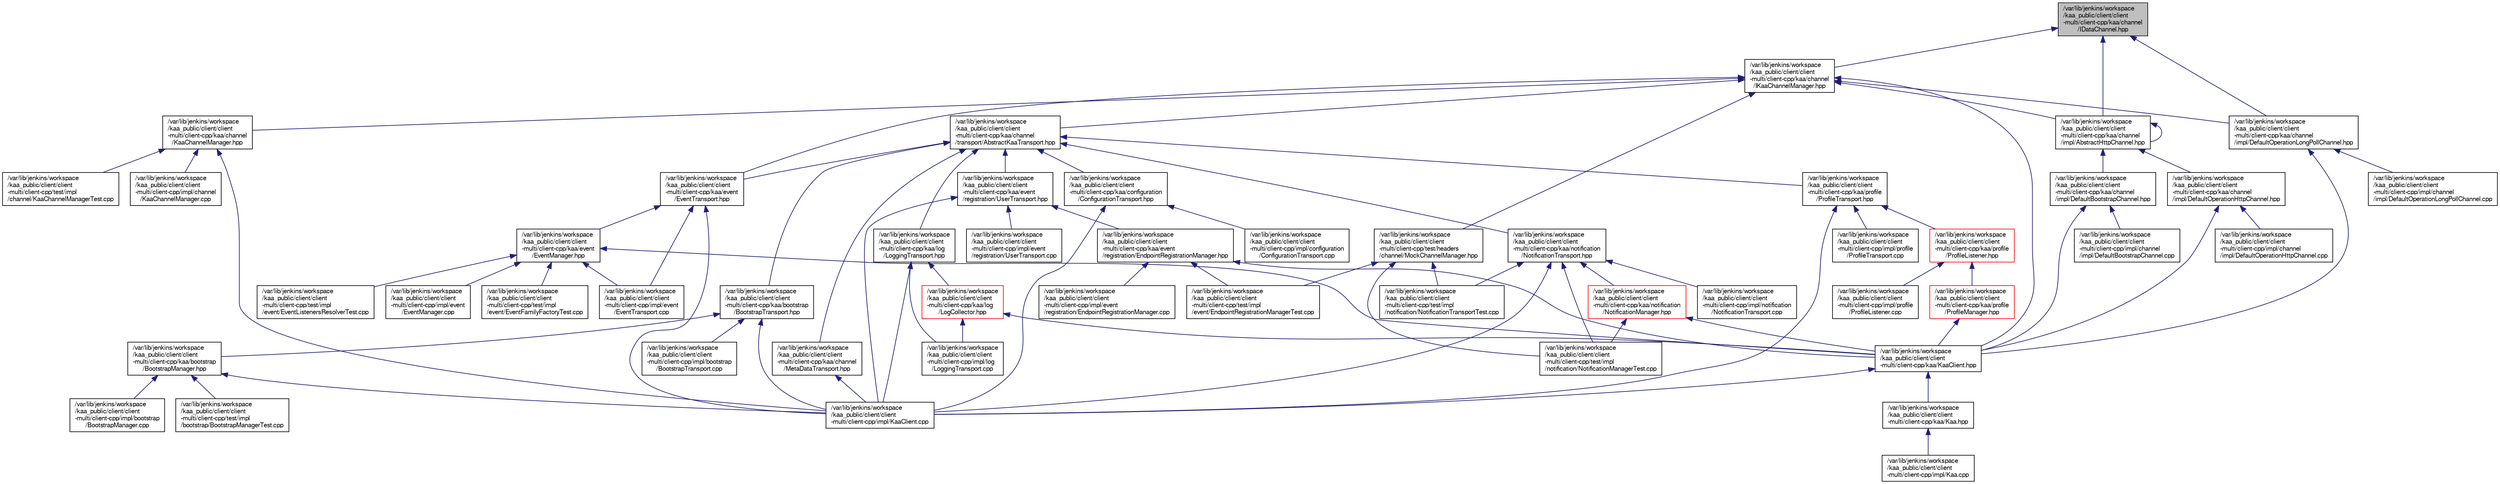 digraph "/var/lib/jenkins/workspace/kaa_public/client/client-multi/client-cpp/kaa/channel/IDataChannel.hpp"
{
  bgcolor="transparent";
  edge [fontname="FreeSans",fontsize="10",labelfontname="FreeSans",labelfontsize="10"];
  node [fontname="FreeSans",fontsize="10",shape=record];
  Node1 [label="/var/lib/jenkins/workspace\l/kaa_public/client/client\l-multi/client-cpp/kaa/channel\l/IDataChannel.hpp",height=0.2,width=0.4,color="black", fillcolor="grey75", style="filled" fontcolor="black"];
  Node1 -> Node2 [dir="back",color="midnightblue",fontsize="10",style="solid",fontname="FreeSans"];
  Node2 [label="/var/lib/jenkins/workspace\l/kaa_public/client/client\l-multi/client-cpp/kaa/channel\l/IKaaChannelManager.hpp",height=0.2,width=0.4,color="black",URL="$IKaaChannelManager_8hpp.html"];
  Node2 -> Node3 [dir="back",color="midnightblue",fontsize="10",style="solid",fontname="FreeSans"];
  Node3 [label="/var/lib/jenkins/workspace\l/kaa_public/client/client\l-multi/client-cpp/kaa/channel\l/transport/AbstractKaaTransport.hpp",height=0.2,width=0.4,color="black",URL="$AbstractKaaTransport_8hpp.html"];
  Node3 -> Node4 [dir="back",color="midnightblue",fontsize="10",style="solid",fontname="FreeSans"];
  Node4 [label="/var/lib/jenkins/workspace\l/kaa_public/client/client\l-multi/client-cpp/kaa/bootstrap\l/BootstrapTransport.hpp",height=0.2,width=0.4,color="black",URL="$BootstrapTransport_8hpp.html"];
  Node4 -> Node5 [dir="back",color="midnightblue",fontsize="10",style="solid",fontname="FreeSans"];
  Node5 [label="/var/lib/jenkins/workspace\l/kaa_public/client/client\l-multi/client-cpp/kaa/bootstrap\l/BootstrapManager.hpp",height=0.2,width=0.4,color="black",URL="$BootstrapManager_8hpp.html"];
  Node5 -> Node6 [dir="back",color="midnightblue",fontsize="10",style="solid",fontname="FreeSans"];
  Node6 [label="/var/lib/jenkins/workspace\l/kaa_public/client/client\l-multi/client-cpp/impl/bootstrap\l/BootstrapManager.cpp",height=0.2,width=0.4,color="black",URL="$BootstrapManager_8cpp.html"];
  Node5 -> Node7 [dir="back",color="midnightblue",fontsize="10",style="solid",fontname="FreeSans"];
  Node7 [label="/var/lib/jenkins/workspace\l/kaa_public/client/client\l-multi/client-cpp/impl/KaaClient.cpp",height=0.2,width=0.4,color="black",URL="$KaaClient_8cpp.html"];
  Node5 -> Node8 [dir="back",color="midnightblue",fontsize="10",style="solid",fontname="FreeSans"];
  Node8 [label="/var/lib/jenkins/workspace\l/kaa_public/client/client\l-multi/client-cpp/test/impl\l/bootstrap/BootstrapManagerTest.cpp",height=0.2,width=0.4,color="black",URL="$BootstrapManagerTest_8cpp.html"];
  Node4 -> Node9 [dir="back",color="midnightblue",fontsize="10",style="solid",fontname="FreeSans"];
  Node9 [label="/var/lib/jenkins/workspace\l/kaa_public/client/client\l-multi/client-cpp/impl/bootstrap\l/BootstrapTransport.cpp",height=0.2,width=0.4,color="black",URL="$BootstrapTransport_8cpp.html"];
  Node4 -> Node7 [dir="back",color="midnightblue",fontsize="10",style="solid",fontname="FreeSans"];
  Node3 -> Node10 [dir="back",color="midnightblue",fontsize="10",style="solid",fontname="FreeSans"];
  Node10 [label="/var/lib/jenkins/workspace\l/kaa_public/client/client\l-multi/client-cpp/kaa/configuration\l/ConfigurationTransport.hpp",height=0.2,width=0.4,color="black",URL="$ConfigurationTransport_8hpp.html"];
  Node10 -> Node11 [dir="back",color="midnightblue",fontsize="10",style="solid",fontname="FreeSans"];
  Node11 [label="/var/lib/jenkins/workspace\l/kaa_public/client/client\l-multi/client-cpp/impl/configuration\l/ConfigurationTransport.cpp",height=0.2,width=0.4,color="black",URL="$ConfigurationTransport_8cpp.html"];
  Node10 -> Node7 [dir="back",color="midnightblue",fontsize="10",style="solid",fontname="FreeSans"];
  Node3 -> Node12 [dir="back",color="midnightblue",fontsize="10",style="solid",fontname="FreeSans"];
  Node12 [label="/var/lib/jenkins/workspace\l/kaa_public/client/client\l-multi/client-cpp/kaa/event\l/EventTransport.hpp",height=0.2,width=0.4,color="black",URL="$EventTransport_8hpp.html"];
  Node12 -> Node13 [dir="back",color="midnightblue",fontsize="10",style="solid",fontname="FreeSans"];
  Node13 [label="/var/lib/jenkins/workspace\l/kaa_public/client/client\l-multi/client-cpp/kaa/event\l/EventManager.hpp",height=0.2,width=0.4,color="black",URL="$EventManager_8hpp.html"];
  Node13 -> Node14 [dir="back",color="midnightblue",fontsize="10",style="solid",fontname="FreeSans"];
  Node14 [label="/var/lib/jenkins/workspace\l/kaa_public/client/client\l-multi/client-cpp/impl/event\l/EventManager.cpp",height=0.2,width=0.4,color="black",URL="$EventManager_8cpp.html"];
  Node13 -> Node15 [dir="back",color="midnightblue",fontsize="10",style="solid",fontname="FreeSans"];
  Node15 [label="/var/lib/jenkins/workspace\l/kaa_public/client/client\l-multi/client-cpp/impl/event\l/EventTransport.cpp",height=0.2,width=0.4,color="black",URL="$EventTransport_8cpp.html"];
  Node13 -> Node16 [dir="back",color="midnightblue",fontsize="10",style="solid",fontname="FreeSans"];
  Node16 [label="/var/lib/jenkins/workspace\l/kaa_public/client/client\l-multi/client-cpp/kaa/KaaClient.hpp",height=0.2,width=0.4,color="black",URL="$KaaClient_8hpp.html"];
  Node16 -> Node17 [dir="back",color="midnightblue",fontsize="10",style="solid",fontname="FreeSans"];
  Node17 [label="/var/lib/jenkins/workspace\l/kaa_public/client/client\l-multi/client-cpp/kaa/Kaa.hpp",height=0.2,width=0.4,color="black",URL="$Kaa_8hpp.html"];
  Node17 -> Node18 [dir="back",color="midnightblue",fontsize="10",style="solid",fontname="FreeSans"];
  Node18 [label="/var/lib/jenkins/workspace\l/kaa_public/client/client\l-multi/client-cpp/impl/Kaa.cpp",height=0.2,width=0.4,color="black",URL="$Kaa_8cpp.html"];
  Node16 -> Node7 [dir="back",color="midnightblue",fontsize="10",style="solid",fontname="FreeSans"];
  Node13 -> Node19 [dir="back",color="midnightblue",fontsize="10",style="solid",fontname="FreeSans"];
  Node19 [label="/var/lib/jenkins/workspace\l/kaa_public/client/client\l-multi/client-cpp/test/impl\l/event/EventFamilyFactoryTest.cpp",height=0.2,width=0.4,color="black",URL="$EventFamilyFactoryTest_8cpp.html"];
  Node13 -> Node20 [dir="back",color="midnightblue",fontsize="10",style="solid",fontname="FreeSans"];
  Node20 [label="/var/lib/jenkins/workspace\l/kaa_public/client/client\l-multi/client-cpp/test/impl\l/event/EventListenersResolverTest.cpp",height=0.2,width=0.4,color="black",URL="$EventListenersResolverTest_8cpp.html"];
  Node12 -> Node15 [dir="back",color="midnightblue",fontsize="10",style="solid",fontname="FreeSans"];
  Node12 -> Node7 [dir="back",color="midnightblue",fontsize="10",style="solid",fontname="FreeSans"];
  Node3 -> Node21 [dir="back",color="midnightblue",fontsize="10",style="solid",fontname="FreeSans"];
  Node21 [label="/var/lib/jenkins/workspace\l/kaa_public/client/client\l-multi/client-cpp/kaa/event\l/registration/UserTransport.hpp",height=0.2,width=0.4,color="black",URL="$UserTransport_8hpp.html"];
  Node21 -> Node22 [dir="back",color="midnightblue",fontsize="10",style="solid",fontname="FreeSans"];
  Node22 [label="/var/lib/jenkins/workspace\l/kaa_public/client/client\l-multi/client-cpp/kaa/event\l/registration/EndpointRegistrationManager.hpp",height=0.2,width=0.4,color="black",URL="$EndpointRegistrationManager_8hpp.html"];
  Node22 -> Node23 [dir="back",color="midnightblue",fontsize="10",style="solid",fontname="FreeSans"];
  Node23 [label="/var/lib/jenkins/workspace\l/kaa_public/client/client\l-multi/client-cpp/impl/event\l/registration/EndpointRegistrationManager.cpp",height=0.2,width=0.4,color="black",URL="$EndpointRegistrationManager_8cpp.html"];
  Node22 -> Node16 [dir="back",color="midnightblue",fontsize="10",style="solid",fontname="FreeSans"];
  Node22 -> Node24 [dir="back",color="midnightblue",fontsize="10",style="solid",fontname="FreeSans"];
  Node24 [label="/var/lib/jenkins/workspace\l/kaa_public/client/client\l-multi/client-cpp/test/impl\l/event/EndpointRegistrationManagerTest.cpp",height=0.2,width=0.4,color="black",URL="$EndpointRegistrationManagerTest_8cpp.html"];
  Node21 -> Node25 [dir="back",color="midnightblue",fontsize="10",style="solid",fontname="FreeSans"];
  Node25 [label="/var/lib/jenkins/workspace\l/kaa_public/client/client\l-multi/client-cpp/impl/event\l/registration/UserTransport.cpp",height=0.2,width=0.4,color="black",URL="$UserTransport_8cpp.html"];
  Node21 -> Node7 [dir="back",color="midnightblue",fontsize="10",style="solid",fontname="FreeSans"];
  Node3 -> Node26 [dir="back",color="midnightblue",fontsize="10",style="solid",fontname="FreeSans"];
  Node26 [label="/var/lib/jenkins/workspace\l/kaa_public/client/client\l-multi/client-cpp/kaa/profile\l/ProfileTransport.hpp",height=0.2,width=0.4,color="black",URL="$ProfileTransport_8hpp.html"];
  Node26 -> Node27 [dir="back",color="midnightblue",fontsize="10",style="solid",fontname="FreeSans"];
  Node27 [label="/var/lib/jenkins/workspace\l/kaa_public/client/client\l-multi/client-cpp/kaa/profile\l/ProfileListener.hpp",height=0.2,width=0.4,color="red",URL="$ProfileListener_8hpp.html"];
  Node27 -> Node28 [dir="back",color="midnightblue",fontsize="10",style="solid",fontname="FreeSans"];
  Node28 [label="/var/lib/jenkins/workspace\l/kaa_public/client/client\l-multi/client-cpp/kaa/profile\l/ProfileManager.hpp",height=0.2,width=0.4,color="red",URL="$ProfileManager_8hpp.html"];
  Node28 -> Node16 [dir="back",color="midnightblue",fontsize="10",style="solid",fontname="FreeSans"];
  Node27 -> Node29 [dir="back",color="midnightblue",fontsize="10",style="solid",fontname="FreeSans"];
  Node29 [label="/var/lib/jenkins/workspace\l/kaa_public/client/client\l-multi/client-cpp/impl/profile\l/ProfileListener.cpp",height=0.2,width=0.4,color="black",URL="$ProfileListener_8cpp.html"];
  Node26 -> Node7 [dir="back",color="midnightblue",fontsize="10",style="solid",fontname="FreeSans"];
  Node26 -> Node30 [dir="back",color="midnightblue",fontsize="10",style="solid",fontname="FreeSans"];
  Node30 [label="/var/lib/jenkins/workspace\l/kaa_public/client/client\l-multi/client-cpp/impl/profile\l/ProfileTransport.cpp",height=0.2,width=0.4,color="black",URL="$ProfileTransport_8cpp.html"];
  Node3 -> Node31 [dir="back",color="midnightblue",fontsize="10",style="solid",fontname="FreeSans"];
  Node31 [label="/var/lib/jenkins/workspace\l/kaa_public/client/client\l-multi/client-cpp/kaa/notification\l/NotificationTransport.hpp",height=0.2,width=0.4,color="black",URL="$NotificationTransport_8hpp.html"];
  Node31 -> Node32 [dir="back",color="midnightblue",fontsize="10",style="solid",fontname="FreeSans"];
  Node32 [label="/var/lib/jenkins/workspace\l/kaa_public/client/client\l-multi/client-cpp/kaa/notification\l/NotificationManager.hpp",height=0.2,width=0.4,color="red",URL="$NotificationManager_8hpp.html"];
  Node32 -> Node16 [dir="back",color="midnightblue",fontsize="10",style="solid",fontname="FreeSans"];
  Node32 -> Node33 [dir="back",color="midnightblue",fontsize="10",style="solid",fontname="FreeSans"];
  Node33 [label="/var/lib/jenkins/workspace\l/kaa_public/client/client\l-multi/client-cpp/test/impl\l/notification/NotificationManagerTest.cpp",height=0.2,width=0.4,color="black",URL="$NotificationManagerTest_8cpp.html"];
  Node31 -> Node7 [dir="back",color="midnightblue",fontsize="10",style="solid",fontname="FreeSans"];
  Node31 -> Node34 [dir="back",color="midnightblue",fontsize="10",style="solid",fontname="FreeSans"];
  Node34 [label="/var/lib/jenkins/workspace\l/kaa_public/client/client\l-multi/client-cpp/impl/notification\l/NotificationTransport.cpp",height=0.2,width=0.4,color="black",URL="$NotificationTransport_8cpp.html"];
  Node31 -> Node33 [dir="back",color="midnightblue",fontsize="10",style="solid",fontname="FreeSans"];
  Node31 -> Node35 [dir="back",color="midnightblue",fontsize="10",style="solid",fontname="FreeSans"];
  Node35 [label="/var/lib/jenkins/workspace\l/kaa_public/client/client\l-multi/client-cpp/test/impl\l/notification/NotificationTransportTest.cpp",height=0.2,width=0.4,color="black",URL="$NotificationTransportTest_8cpp.html"];
  Node3 -> Node36 [dir="back",color="midnightblue",fontsize="10",style="solid",fontname="FreeSans"];
  Node36 [label="/var/lib/jenkins/workspace\l/kaa_public/client/client\l-multi/client-cpp/kaa/log\l/LoggingTransport.hpp",height=0.2,width=0.4,color="black",URL="$LoggingTransport_8hpp.html"];
  Node36 -> Node37 [dir="back",color="midnightblue",fontsize="10",style="solid",fontname="FreeSans"];
  Node37 [label="/var/lib/jenkins/workspace\l/kaa_public/client/client\l-multi/client-cpp/kaa/log\l/LogCollector.hpp",height=0.2,width=0.4,color="red",URL="$LogCollector_8hpp.html"];
  Node37 -> Node16 [dir="back",color="midnightblue",fontsize="10",style="solid",fontname="FreeSans"];
  Node37 -> Node38 [dir="back",color="midnightblue",fontsize="10",style="solid",fontname="FreeSans"];
  Node38 [label="/var/lib/jenkins/workspace\l/kaa_public/client/client\l-multi/client-cpp/impl/log\l/LoggingTransport.cpp",height=0.2,width=0.4,color="black",URL="$LoggingTransport_8cpp.html"];
  Node36 -> Node7 [dir="back",color="midnightblue",fontsize="10",style="solid",fontname="FreeSans"];
  Node36 -> Node38 [dir="back",color="midnightblue",fontsize="10",style="solid",fontname="FreeSans"];
  Node3 -> Node39 [dir="back",color="midnightblue",fontsize="10",style="solid",fontname="FreeSans"];
  Node39 [label="/var/lib/jenkins/workspace\l/kaa_public/client/client\l-multi/client-cpp/kaa/channel\l/MetaDataTransport.hpp",height=0.2,width=0.4,color="black",URL="$MetaDataTransport_8hpp.html"];
  Node39 -> Node7 [dir="back",color="midnightblue",fontsize="10",style="solid",fontname="FreeSans"];
  Node2 -> Node40 [dir="back",color="midnightblue",fontsize="10",style="solid",fontname="FreeSans"];
  Node40 [label="/var/lib/jenkins/workspace\l/kaa_public/client/client\l-multi/client-cpp/kaa/channel\l/impl/AbstractHttpChannel.hpp",height=0.2,width=0.4,color="black",URL="$AbstractHttpChannel_8hpp.html"];
  Node40 -> Node41 [dir="back",color="midnightblue",fontsize="10",style="solid",fontname="FreeSans"];
  Node41 [label="/var/lib/jenkins/workspace\l/kaa_public/client/client\l-multi/client-cpp/kaa/channel\l/impl/DefaultBootstrapChannel.hpp",height=0.2,width=0.4,color="black",URL="$DefaultBootstrapChannel_8hpp.html"];
  Node41 -> Node42 [dir="back",color="midnightblue",fontsize="10",style="solid",fontname="FreeSans"];
  Node42 [label="/var/lib/jenkins/workspace\l/kaa_public/client/client\l-multi/client-cpp/impl/channel\l/impl/DefaultBootstrapChannel.cpp",height=0.2,width=0.4,color="black",URL="$DefaultBootstrapChannel_8cpp.html"];
  Node41 -> Node16 [dir="back",color="midnightblue",fontsize="10",style="solid",fontname="FreeSans"];
  Node40 -> Node40 [dir="back",color="midnightblue",fontsize="10",style="solid",fontname="FreeSans"];
  Node40 -> Node43 [dir="back",color="midnightblue",fontsize="10",style="solid",fontname="FreeSans"];
  Node43 [label="/var/lib/jenkins/workspace\l/kaa_public/client/client\l-multi/client-cpp/kaa/channel\l/impl/DefaultOperationHttpChannel.hpp",height=0.2,width=0.4,color="black",URL="$DefaultOperationHttpChannel_8hpp.html"];
  Node43 -> Node44 [dir="back",color="midnightblue",fontsize="10",style="solid",fontname="FreeSans"];
  Node44 [label="/var/lib/jenkins/workspace\l/kaa_public/client/client\l-multi/client-cpp/impl/channel\l/impl/DefaultOperationHttpChannel.cpp",height=0.2,width=0.4,color="black",URL="$DefaultOperationHttpChannel_8cpp.html"];
  Node43 -> Node16 [dir="back",color="midnightblue",fontsize="10",style="solid",fontname="FreeSans"];
  Node2 -> Node45 [dir="back",color="midnightblue",fontsize="10",style="solid",fontname="FreeSans"];
  Node45 [label="/var/lib/jenkins/workspace\l/kaa_public/client/client\l-multi/client-cpp/kaa/channel\l/impl/DefaultOperationLongPollChannel.hpp",height=0.2,width=0.4,color="black",URL="$DefaultOperationLongPollChannel_8hpp.html"];
  Node45 -> Node46 [dir="back",color="midnightblue",fontsize="10",style="solid",fontname="FreeSans"];
  Node46 [label="/var/lib/jenkins/workspace\l/kaa_public/client/client\l-multi/client-cpp/impl/channel\l/impl/DefaultOperationLongPollChannel.cpp",height=0.2,width=0.4,color="black",URL="$DefaultOperationLongPollChannel_8cpp.html"];
  Node45 -> Node16 [dir="back",color="midnightblue",fontsize="10",style="solid",fontname="FreeSans"];
  Node2 -> Node47 [dir="back",color="midnightblue",fontsize="10",style="solid",fontname="FreeSans"];
  Node47 [label="/var/lib/jenkins/workspace\l/kaa_public/client/client\l-multi/client-cpp/kaa/channel\l/KaaChannelManager.hpp",height=0.2,width=0.4,color="black",URL="$KaaChannelManager_8hpp.html"];
  Node47 -> Node48 [dir="back",color="midnightblue",fontsize="10",style="solid",fontname="FreeSans"];
  Node48 [label="/var/lib/jenkins/workspace\l/kaa_public/client/client\l-multi/client-cpp/impl/channel\l/KaaChannelManager.cpp",height=0.2,width=0.4,color="black",URL="$KaaChannelManager_8cpp.html"];
  Node47 -> Node7 [dir="back",color="midnightblue",fontsize="10",style="solid",fontname="FreeSans"];
  Node47 -> Node49 [dir="back",color="midnightblue",fontsize="10",style="solid",fontname="FreeSans"];
  Node49 [label="/var/lib/jenkins/workspace\l/kaa_public/client/client\l-multi/client-cpp/test/impl\l/channel/KaaChannelManagerTest.cpp",height=0.2,width=0.4,color="black",URL="$KaaChannelManagerTest_8cpp.html"];
  Node2 -> Node12 [dir="back",color="midnightblue",fontsize="10",style="solid",fontname="FreeSans"];
  Node2 -> Node16 [dir="back",color="midnightblue",fontsize="10",style="solid",fontname="FreeSans"];
  Node2 -> Node50 [dir="back",color="midnightblue",fontsize="10",style="solid",fontname="FreeSans"];
  Node50 [label="/var/lib/jenkins/workspace\l/kaa_public/client/client\l-multi/client-cpp/test/headers\l/channel/MockChannelManager.hpp",height=0.2,width=0.4,color="black",URL="$MockChannelManager_8hpp.html"];
  Node50 -> Node24 [dir="back",color="midnightblue",fontsize="10",style="solid",fontname="FreeSans"];
  Node50 -> Node33 [dir="back",color="midnightblue",fontsize="10",style="solid",fontname="FreeSans"];
  Node50 -> Node35 [dir="back",color="midnightblue",fontsize="10",style="solid",fontname="FreeSans"];
  Node1 -> Node40 [dir="back",color="midnightblue",fontsize="10",style="solid",fontname="FreeSans"];
  Node1 -> Node45 [dir="back",color="midnightblue",fontsize="10",style="solid",fontname="FreeSans"];
}
